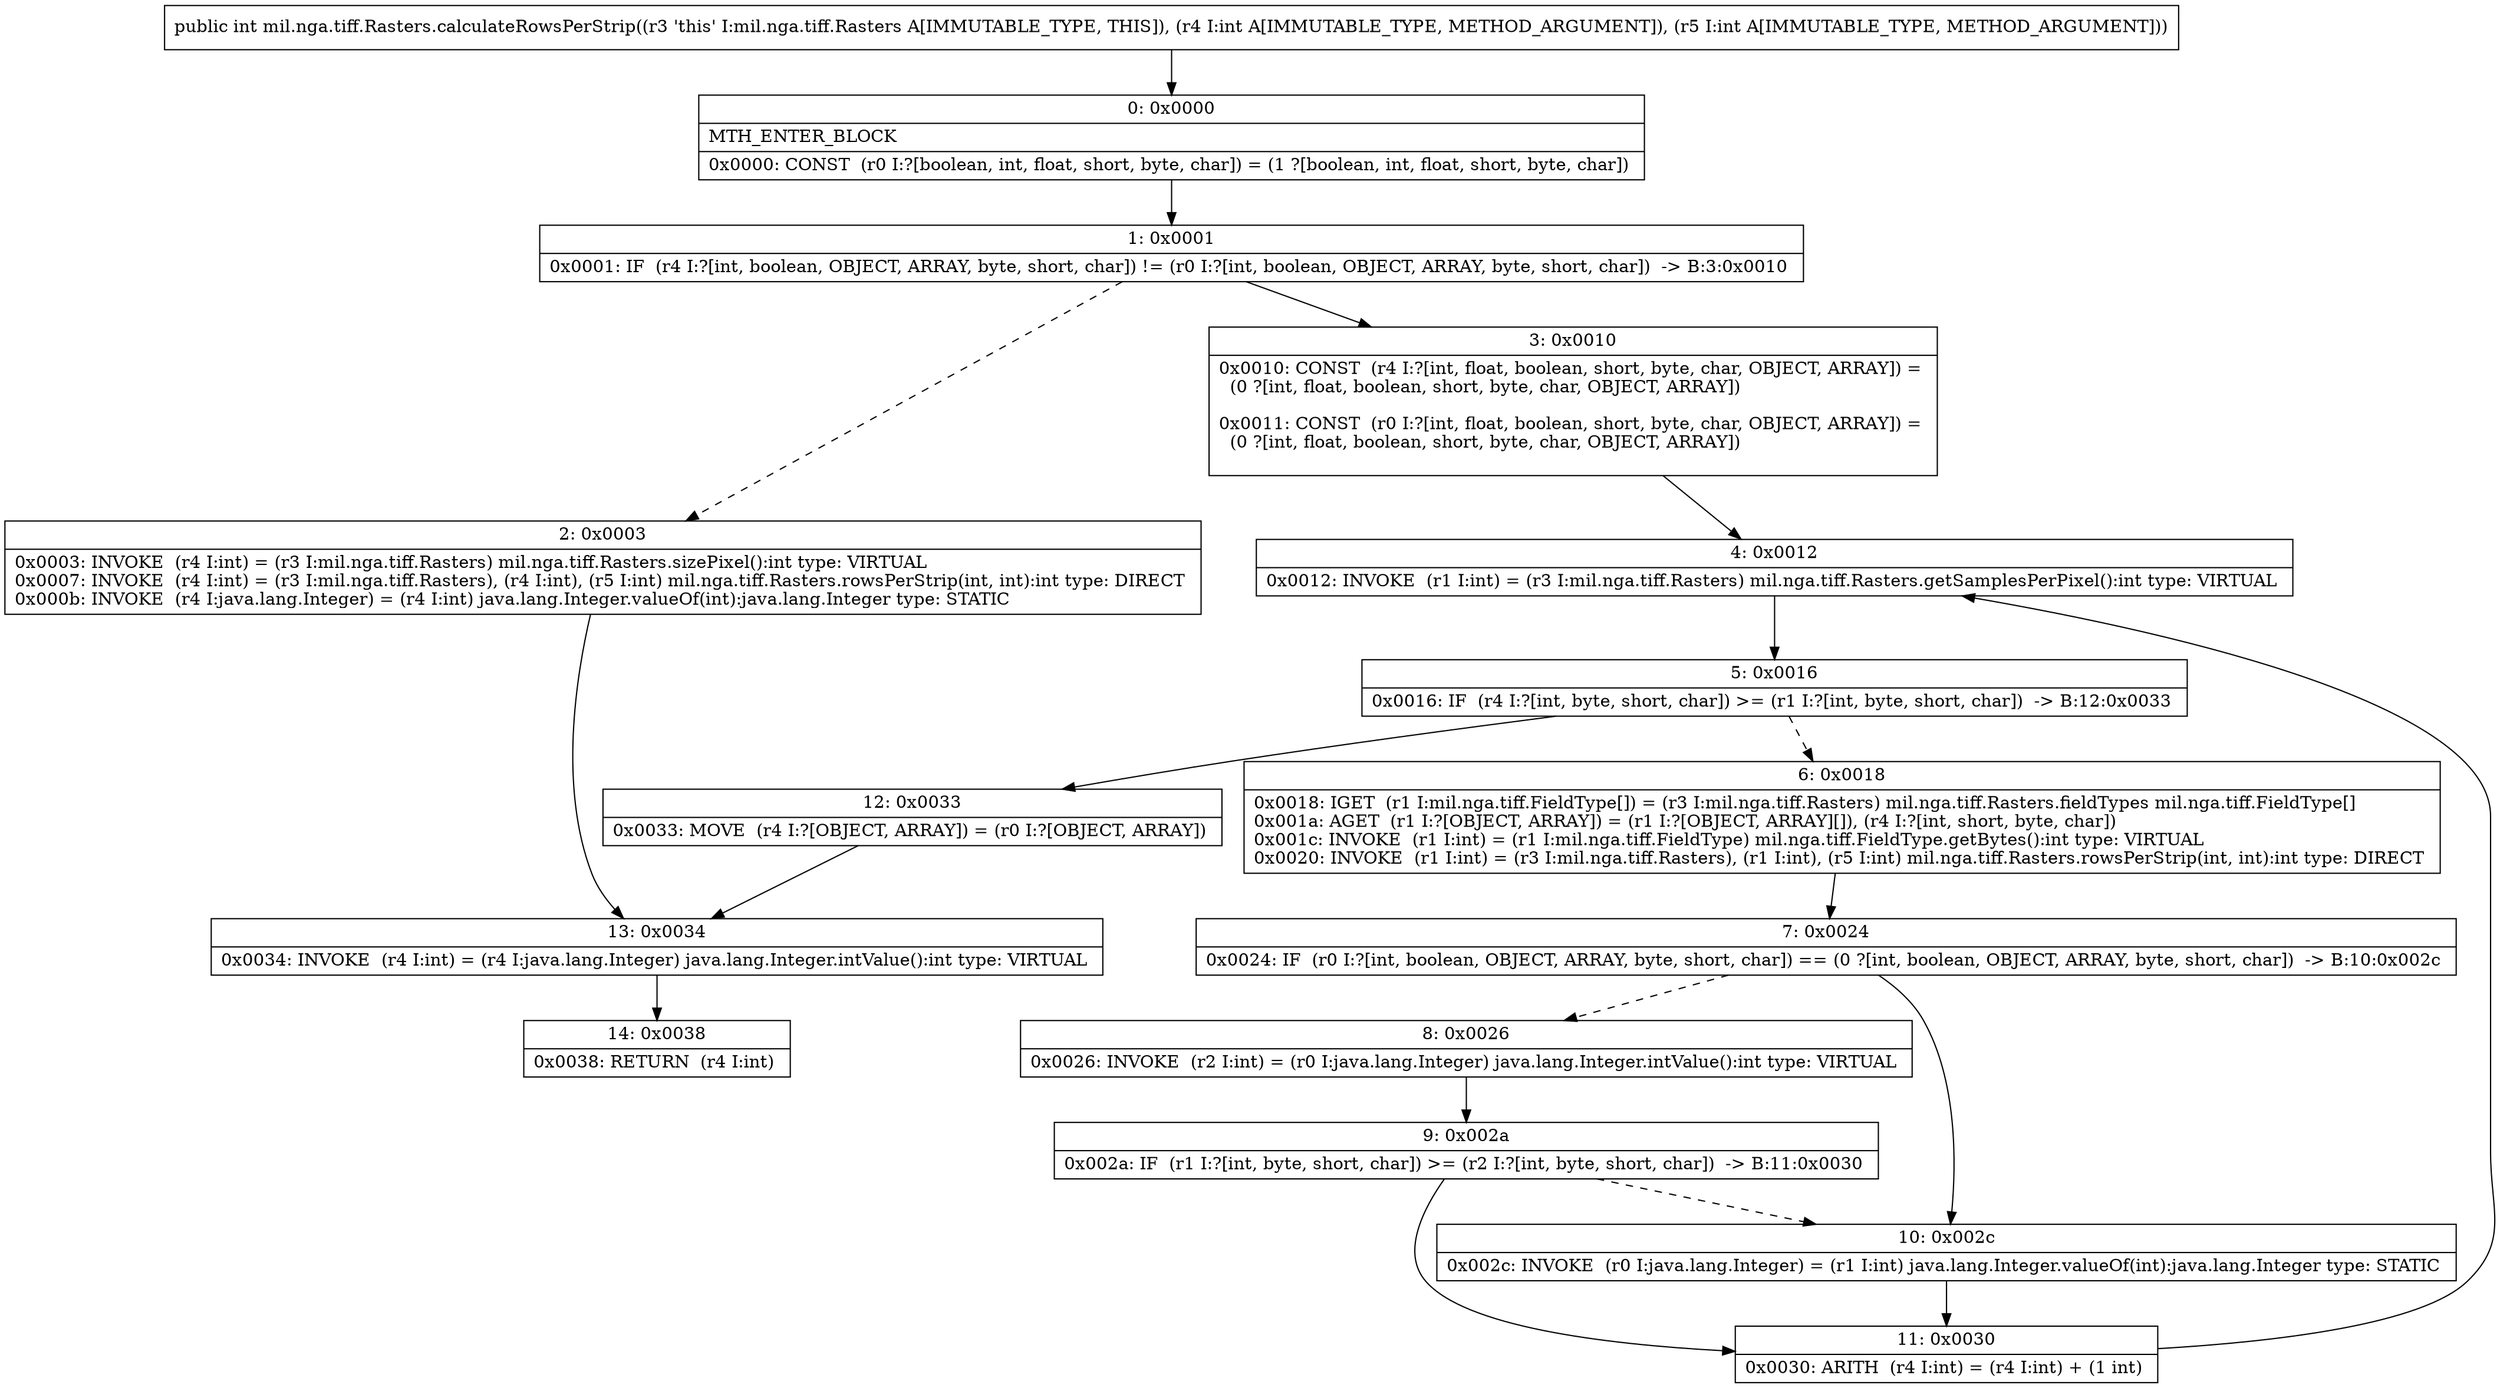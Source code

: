 digraph "CFG formil.nga.tiff.Rasters.calculateRowsPerStrip(II)I" {
Node_0 [shape=record,label="{0\:\ 0x0000|MTH_ENTER_BLOCK\l|0x0000: CONST  (r0 I:?[boolean, int, float, short, byte, char]) = (1 ?[boolean, int, float, short, byte, char]) \l}"];
Node_1 [shape=record,label="{1\:\ 0x0001|0x0001: IF  (r4 I:?[int, boolean, OBJECT, ARRAY, byte, short, char]) != (r0 I:?[int, boolean, OBJECT, ARRAY, byte, short, char])  \-\> B:3:0x0010 \l}"];
Node_2 [shape=record,label="{2\:\ 0x0003|0x0003: INVOKE  (r4 I:int) = (r3 I:mil.nga.tiff.Rasters) mil.nga.tiff.Rasters.sizePixel():int type: VIRTUAL \l0x0007: INVOKE  (r4 I:int) = (r3 I:mil.nga.tiff.Rasters), (r4 I:int), (r5 I:int) mil.nga.tiff.Rasters.rowsPerStrip(int, int):int type: DIRECT \l0x000b: INVOKE  (r4 I:java.lang.Integer) = (r4 I:int) java.lang.Integer.valueOf(int):java.lang.Integer type: STATIC \l}"];
Node_3 [shape=record,label="{3\:\ 0x0010|0x0010: CONST  (r4 I:?[int, float, boolean, short, byte, char, OBJECT, ARRAY]) = \l  (0 ?[int, float, boolean, short, byte, char, OBJECT, ARRAY])\l \l0x0011: CONST  (r0 I:?[int, float, boolean, short, byte, char, OBJECT, ARRAY]) = \l  (0 ?[int, float, boolean, short, byte, char, OBJECT, ARRAY])\l \l}"];
Node_4 [shape=record,label="{4\:\ 0x0012|0x0012: INVOKE  (r1 I:int) = (r3 I:mil.nga.tiff.Rasters) mil.nga.tiff.Rasters.getSamplesPerPixel():int type: VIRTUAL \l}"];
Node_5 [shape=record,label="{5\:\ 0x0016|0x0016: IF  (r4 I:?[int, byte, short, char]) \>= (r1 I:?[int, byte, short, char])  \-\> B:12:0x0033 \l}"];
Node_6 [shape=record,label="{6\:\ 0x0018|0x0018: IGET  (r1 I:mil.nga.tiff.FieldType[]) = (r3 I:mil.nga.tiff.Rasters) mil.nga.tiff.Rasters.fieldTypes mil.nga.tiff.FieldType[] \l0x001a: AGET  (r1 I:?[OBJECT, ARRAY]) = (r1 I:?[OBJECT, ARRAY][]), (r4 I:?[int, short, byte, char]) \l0x001c: INVOKE  (r1 I:int) = (r1 I:mil.nga.tiff.FieldType) mil.nga.tiff.FieldType.getBytes():int type: VIRTUAL \l0x0020: INVOKE  (r1 I:int) = (r3 I:mil.nga.tiff.Rasters), (r1 I:int), (r5 I:int) mil.nga.tiff.Rasters.rowsPerStrip(int, int):int type: DIRECT \l}"];
Node_7 [shape=record,label="{7\:\ 0x0024|0x0024: IF  (r0 I:?[int, boolean, OBJECT, ARRAY, byte, short, char]) == (0 ?[int, boolean, OBJECT, ARRAY, byte, short, char])  \-\> B:10:0x002c \l}"];
Node_8 [shape=record,label="{8\:\ 0x0026|0x0026: INVOKE  (r2 I:int) = (r0 I:java.lang.Integer) java.lang.Integer.intValue():int type: VIRTUAL \l}"];
Node_9 [shape=record,label="{9\:\ 0x002a|0x002a: IF  (r1 I:?[int, byte, short, char]) \>= (r2 I:?[int, byte, short, char])  \-\> B:11:0x0030 \l}"];
Node_10 [shape=record,label="{10\:\ 0x002c|0x002c: INVOKE  (r0 I:java.lang.Integer) = (r1 I:int) java.lang.Integer.valueOf(int):java.lang.Integer type: STATIC \l}"];
Node_11 [shape=record,label="{11\:\ 0x0030|0x0030: ARITH  (r4 I:int) = (r4 I:int) + (1 int) \l}"];
Node_12 [shape=record,label="{12\:\ 0x0033|0x0033: MOVE  (r4 I:?[OBJECT, ARRAY]) = (r0 I:?[OBJECT, ARRAY]) \l}"];
Node_13 [shape=record,label="{13\:\ 0x0034|0x0034: INVOKE  (r4 I:int) = (r4 I:java.lang.Integer) java.lang.Integer.intValue():int type: VIRTUAL \l}"];
Node_14 [shape=record,label="{14\:\ 0x0038|0x0038: RETURN  (r4 I:int) \l}"];
MethodNode[shape=record,label="{public int mil.nga.tiff.Rasters.calculateRowsPerStrip((r3 'this' I:mil.nga.tiff.Rasters A[IMMUTABLE_TYPE, THIS]), (r4 I:int A[IMMUTABLE_TYPE, METHOD_ARGUMENT]), (r5 I:int A[IMMUTABLE_TYPE, METHOD_ARGUMENT])) }"];
MethodNode -> Node_0;
Node_0 -> Node_1;
Node_1 -> Node_2[style=dashed];
Node_1 -> Node_3;
Node_2 -> Node_13;
Node_3 -> Node_4;
Node_4 -> Node_5;
Node_5 -> Node_6[style=dashed];
Node_5 -> Node_12;
Node_6 -> Node_7;
Node_7 -> Node_8[style=dashed];
Node_7 -> Node_10;
Node_8 -> Node_9;
Node_9 -> Node_10[style=dashed];
Node_9 -> Node_11;
Node_10 -> Node_11;
Node_11 -> Node_4;
Node_12 -> Node_13;
Node_13 -> Node_14;
}

